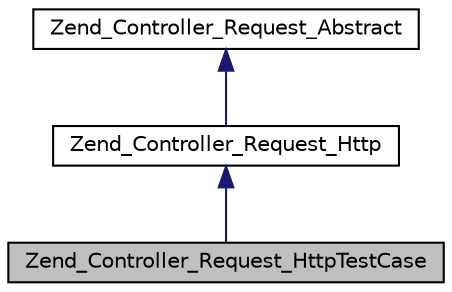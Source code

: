 digraph G
{
  edge [fontname="Helvetica",fontsize="10",labelfontname="Helvetica",labelfontsize="10"];
  node [fontname="Helvetica",fontsize="10",shape=record];
  Node1 [label="Zend_Controller_Request_HttpTestCase",height=0.2,width=0.4,color="black", fillcolor="grey75", style="filled" fontcolor="black"];
  Node2 -> Node1 [dir="back",color="midnightblue",fontsize="10",style="solid",fontname="Helvetica"];
  Node2 [label="Zend_Controller_Request_Http",height=0.2,width=0.4,color="black", fillcolor="white", style="filled",URL="$class_zend___controller___request___http.html"];
  Node3 -> Node2 [dir="back",color="midnightblue",fontsize="10",style="solid",fontname="Helvetica"];
  Node3 [label="Zend_Controller_Request_Abstract",height=0.2,width=0.4,color="black", fillcolor="white", style="filled",URL="$class_zend___controller___request___abstract.html"];
}
